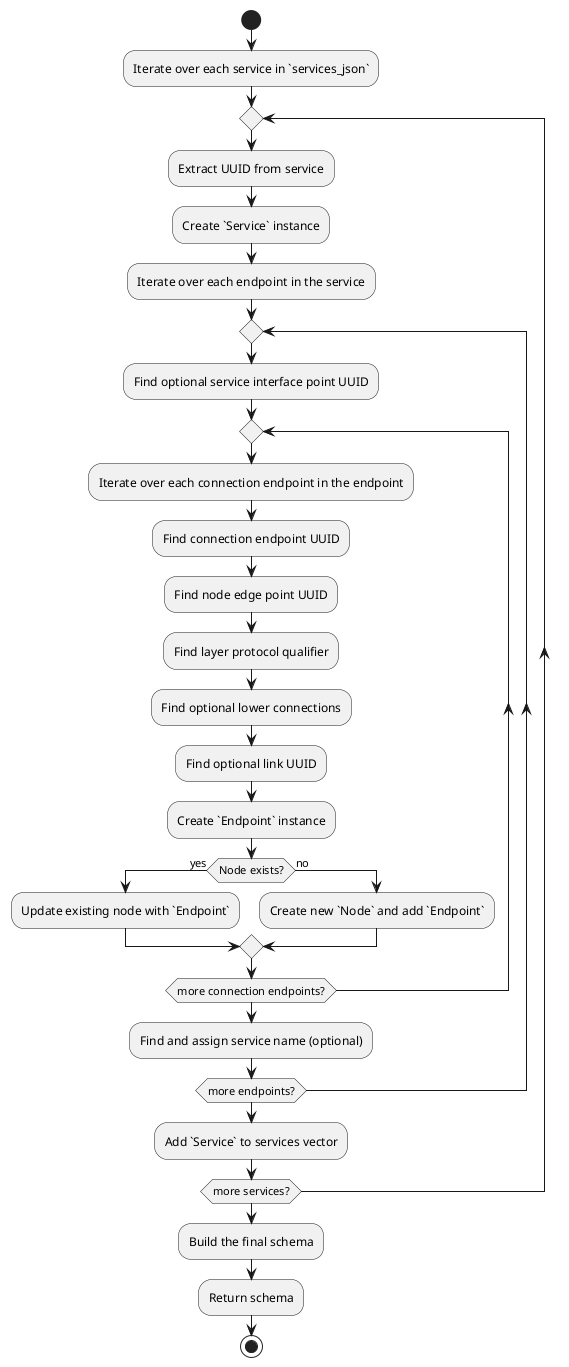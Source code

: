 @startuml
start

:Iterate over each service in `services_json`;

repeat
  :Extract UUID from service;
  :Create `Service` instance;

  :Iterate over each endpoint in the service;

  repeat
    :Find optional service interface point UUID;
    
    repeat
      :Iterate over each connection endpoint in the endpoint;
      :Find connection endpoint UUID;
      :Find node edge point UUID;
      :Find layer protocol qualifier;
      :Find optional lower connections;
      :Find optional link UUID;
      
      :Create `Endpoint` instance;
      
      if (Node exists?) then (yes)
        :Update existing node with `Endpoint`;
      else (no)
        :Create new `Node` and add `Endpoint`;
      endif

    repeat while (more connection endpoints?) 

    :Find and assign service name (optional);

  repeat while (more endpoints?)

  :Add `Service` to services vector;

repeat while (more services?)

:Build the final schema;
:Return schema;

stop

@enduml
